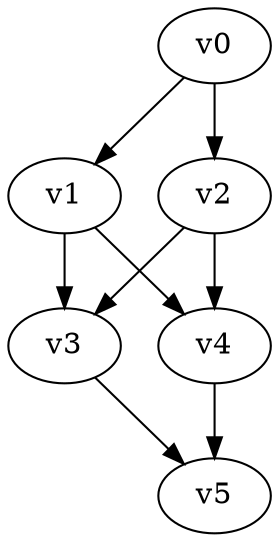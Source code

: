 digraph Flow {
v0; v5
v0-> v1[weight="2.0"]
v0-> v2[weight="3.0"]
v1-> v3[weight="3.0"]
v1-> v4[weight="1.0"]
v2-> v3[weight="1.0"]
v2-> v4[weight="1.0"]
v3-> v5[weight="2.0"]
v4-> v5[weight="3.0"]
}
